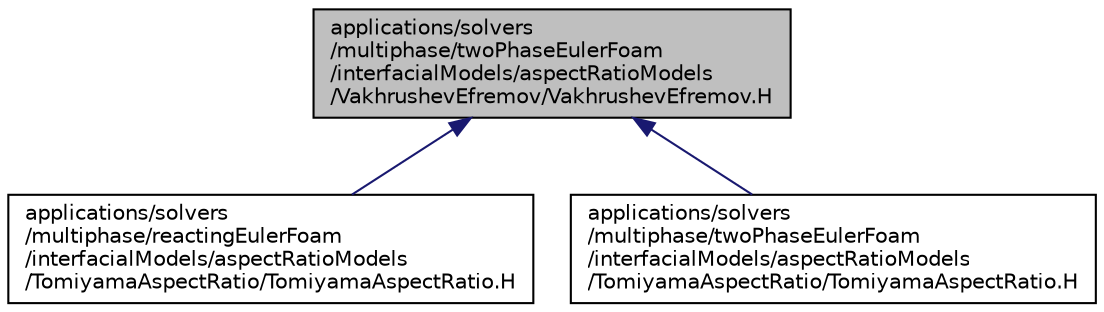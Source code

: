 digraph "applications/solvers/multiphase/twoPhaseEulerFoam/interfacialModels/aspectRatioModels/VakhrushevEfremov/VakhrushevEfremov.H"
{
  bgcolor="transparent";
  edge [fontname="Helvetica",fontsize="10",labelfontname="Helvetica",labelfontsize="10"];
  node [fontname="Helvetica",fontsize="10",shape=record];
  Node1 [label="applications/solvers\l/multiphase/twoPhaseEulerFoam\l/interfacialModels/aspectRatioModels\l/VakhrushevEfremov/VakhrushevEfremov.H",height=0.2,width=0.4,color="black", fillcolor="grey75", style="filled", fontcolor="black"];
  Node1 -> Node2 [dir="back",color="midnightblue",fontsize="10",style="solid",fontname="Helvetica"];
  Node2 [label="applications/solvers\l/multiphase/reactingEulerFoam\l/interfacialModels/aspectRatioModels\l/TomiyamaAspectRatio/TomiyamaAspectRatio.H",height=0.2,width=0.4,color="black",URL="$a03626.html"];
  Node1 -> Node3 [dir="back",color="midnightblue",fontsize="10",style="solid",fontname="Helvetica"];
  Node3 [label="applications/solvers\l/multiphase/twoPhaseEulerFoam\l/interfacialModels/aspectRatioModels\l/TomiyamaAspectRatio/TomiyamaAspectRatio.H",height=0.2,width=0.4,color="black",URL="$a03627.html"];
}

